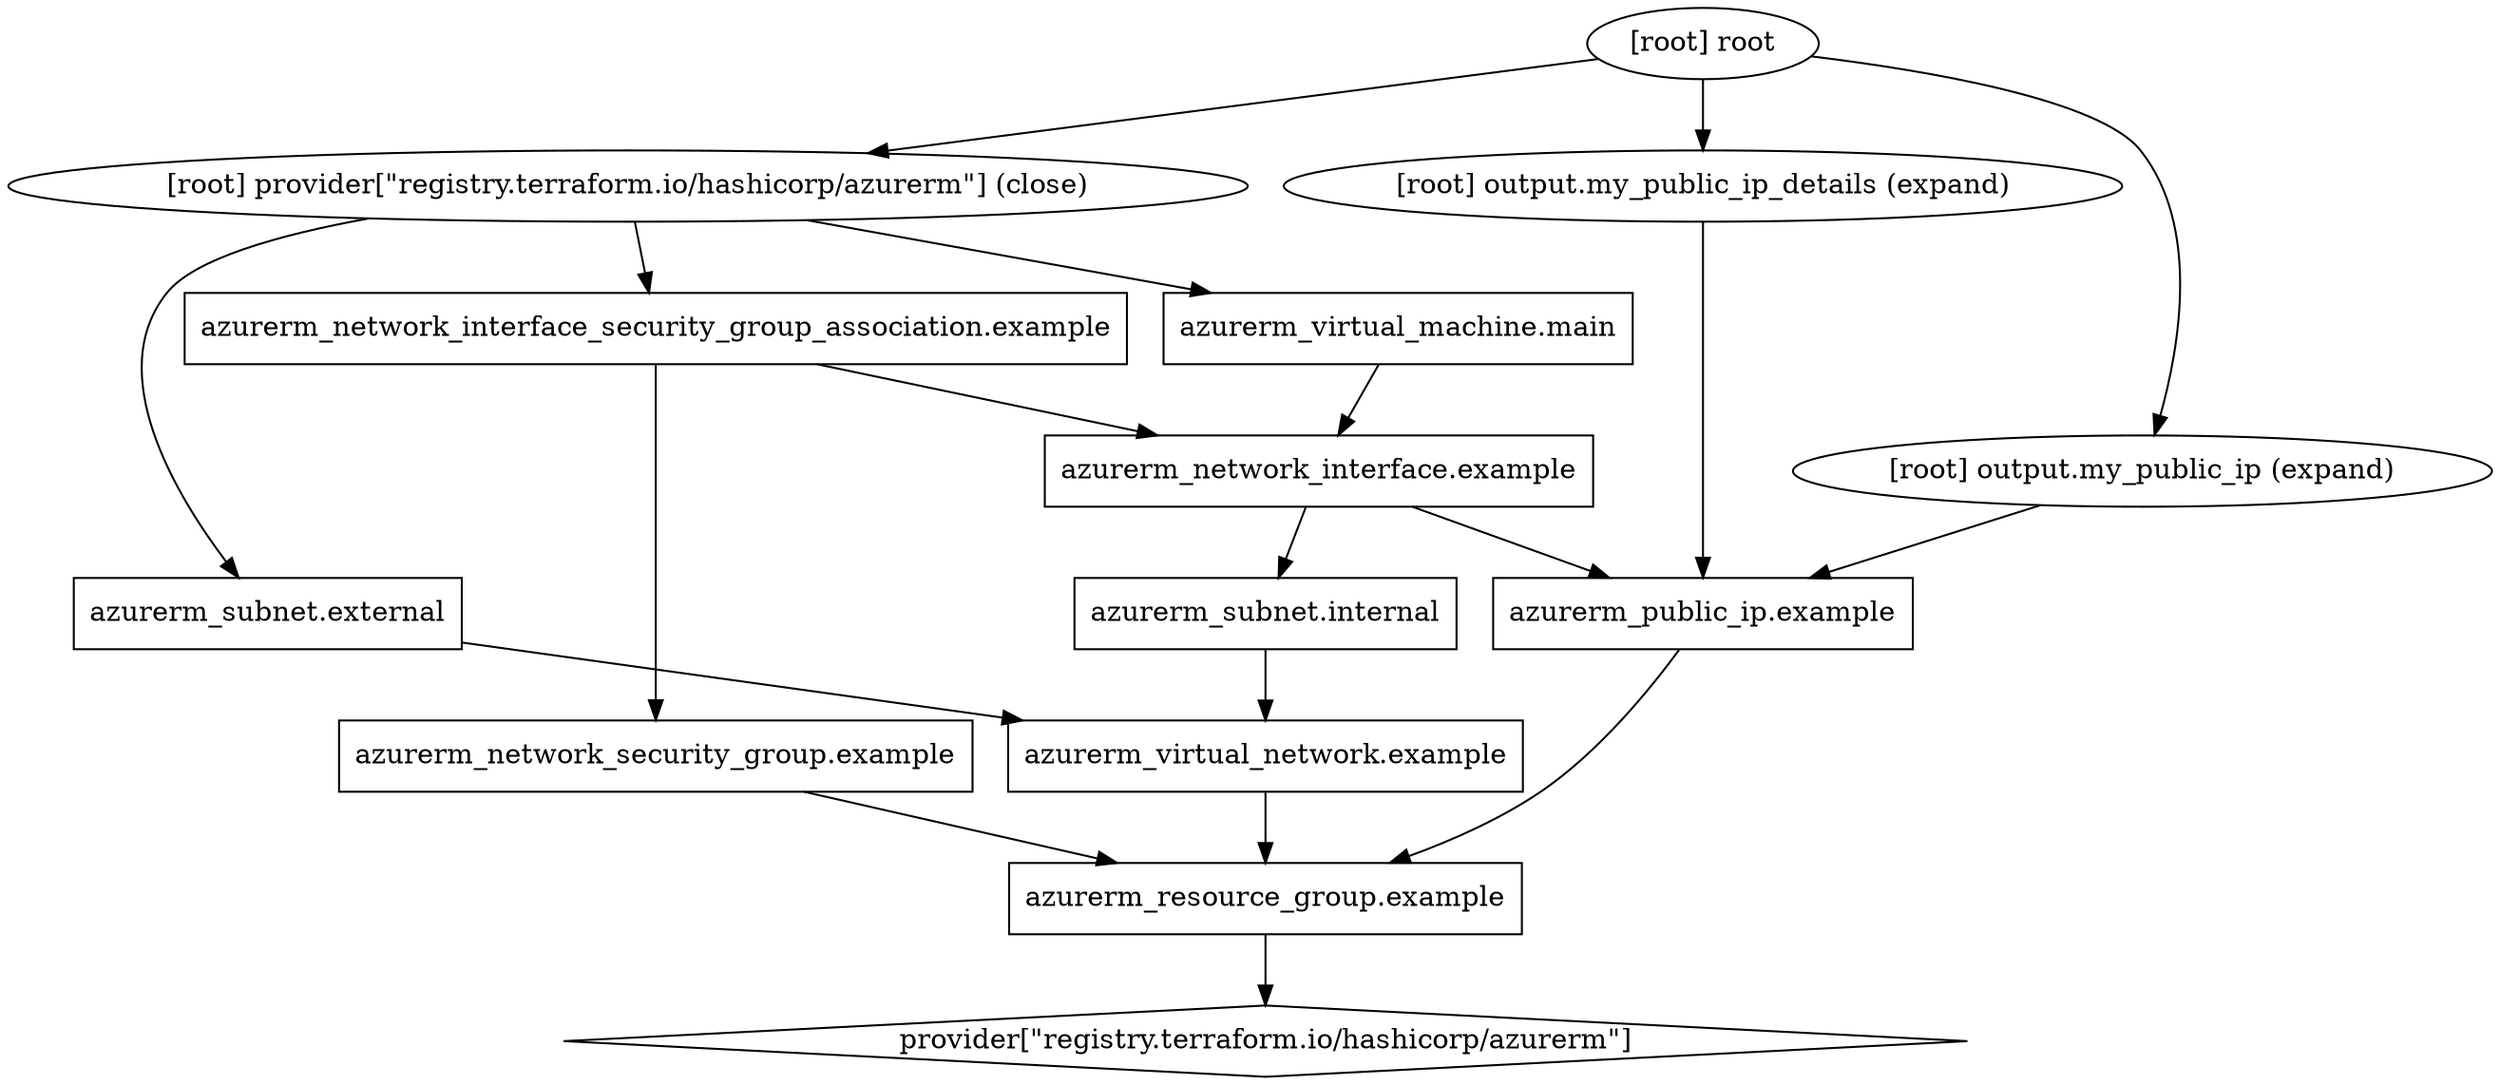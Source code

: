 digraph {
	compound = "true"
	newrank = "true"
	subgraph "root" {
		"[root] azurerm_network_interface.example (expand)" [label = "azurerm_network_interface.example", shape = "box"]
		"[root] azurerm_network_interface_security_group_association.example (expand)" [label = "azurerm_network_interface_security_group_association.example", shape = "box"]
		"[root] azurerm_network_security_group.example (expand)" [label = "azurerm_network_security_group.example", shape = "box"]
		"[root] azurerm_public_ip.example (expand)" [label = "azurerm_public_ip.example", shape = "box"]
		"[root] azurerm_resource_group.example (expand)" [label = "azurerm_resource_group.example", shape = "box"]
		"[root] azurerm_subnet.external (expand)" [label = "azurerm_subnet.external", shape = "box"]
		"[root] azurerm_subnet.internal (expand)" [label = "azurerm_subnet.internal", shape = "box"]
		"[root] azurerm_virtual_machine.main (expand)" [label = "azurerm_virtual_machine.main", shape = "box"]
		"[root] azurerm_virtual_network.example (expand)" [label = "azurerm_virtual_network.example", shape = "box"]
		"[root] provider[\"registry.terraform.io/hashicorp/azurerm\"]" [label = "provider[\"registry.terraform.io/hashicorp/azurerm\"]", shape = "diamond"]
		"[root] azurerm_network_interface.example (expand)" -> "[root] azurerm_public_ip.example (expand)"
		"[root] azurerm_network_interface.example (expand)" -> "[root] azurerm_subnet.internal (expand)"
		"[root] azurerm_network_interface_security_group_association.example (expand)" -> "[root] azurerm_network_interface.example (expand)"
		"[root] azurerm_network_interface_security_group_association.example (expand)" -> "[root] azurerm_network_security_group.example (expand)"
		"[root] azurerm_network_security_group.example (expand)" -> "[root] azurerm_resource_group.example (expand)"
		"[root] azurerm_public_ip.example (expand)" -> "[root] azurerm_resource_group.example (expand)"
		"[root] azurerm_resource_group.example (expand)" -> "[root] provider[\"registry.terraform.io/hashicorp/azurerm\"]"
		"[root] azurerm_subnet.external (expand)" -> "[root] azurerm_virtual_network.example (expand)"
		"[root] azurerm_subnet.internal (expand)" -> "[root] azurerm_virtual_network.example (expand)"
		"[root] azurerm_virtual_machine.main (expand)" -> "[root] azurerm_network_interface.example (expand)"
		"[root] azurerm_virtual_network.example (expand)" -> "[root] azurerm_resource_group.example (expand)"
		"[root] output.my_public_ip (expand)" -> "[root] azurerm_public_ip.example (expand)"
		"[root] output.my_public_ip_details (expand)" -> "[root] azurerm_public_ip.example (expand)"
		"[root] provider[\"registry.terraform.io/hashicorp/azurerm\"] (close)" -> "[root] azurerm_network_interface_security_group_association.example (expand)"
		"[root] provider[\"registry.terraform.io/hashicorp/azurerm\"] (close)" -> "[root] azurerm_subnet.external (expand)"
		"[root] provider[\"registry.terraform.io/hashicorp/azurerm\"] (close)" -> "[root] azurerm_virtual_machine.main (expand)"
		"[root] root" -> "[root] output.my_public_ip (expand)"
		"[root] root" -> "[root] output.my_public_ip_details (expand)"
		"[root] root" -> "[root] provider[\"registry.terraform.io/hashicorp/azurerm\"] (close)"
	}
}

